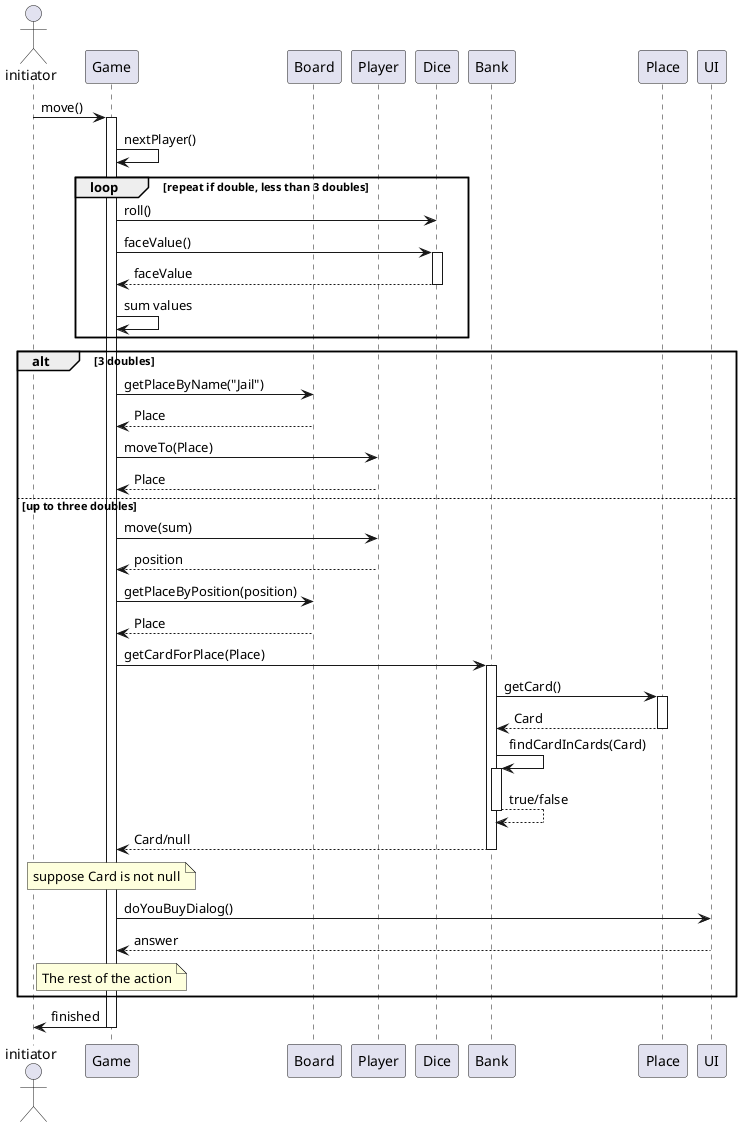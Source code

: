 @startuml
actor initiator

participant Game 
participant Board 
participant Player
participant Dice 

initiator -> Game : move()
activate Game
Game -> Game : nextPlayer()
loop repeat if double, less than 3 doubles
    Game -> Dice : roll()

    Game -> Dice : faceValue()
    activate Dice
    return faceValue
    deactivate Dice
    Game -> Game: sum values
end
alt 3 doubles 
    'If drawing is base on Player object
    'Game -> Board : playerToJail(Player)
    Game -> Board : getPlaceByName("Jail")
    return Place
    Game -> Player : moveTo(Place)
    return Place

else up to three doubles
    'If drawing is base on Player object
    'Game -> Board : movePlayer(Player, sum)
    Game -> Player: move(sum)
    return position
    Game -> Board : getPlaceByPosition(position)
    return Place
    Game -> Bank : getCardForPlace(Place)
    activate Bank
        Bank -> Place : getCard()
        activate Place
            return Card
        deactivate Place
        Bank -> Bank : findCardInCards(Card)
        activate Bank  
        Bank --> Bank : true/false
        deactivate Bank
    'return Card
    Bank --> Game : Card/null
    deactivate Bank
    note over Game
        suppose Card is not null
    endnote
    Game -> UI : doYouBuyDialog()
    return answer

    note over Game 
     The rest of the action
    end note
end
Game -> initiator : finished
deactivate Game


@enduml
